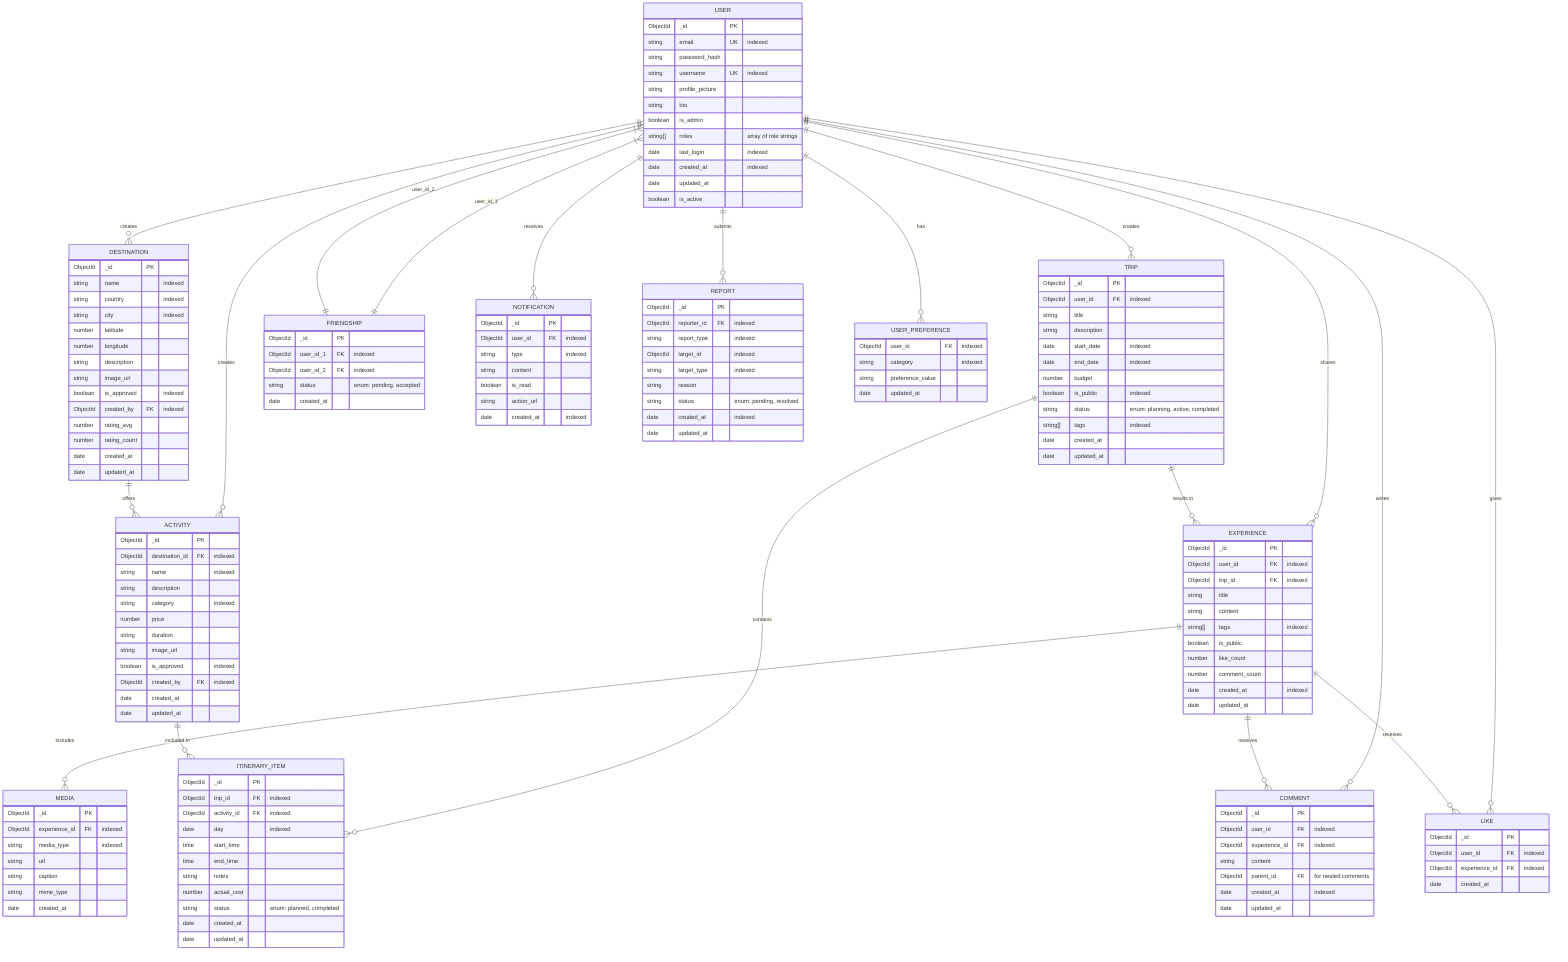 erDiagram
    USER {
        ObjectId _id PK
        string email UK "indexed"
        string password_hash
        string username UK "indexed"
        string profile_picture
        string bio
        boolean is_admin
        string[] roles "array of role strings"
        date last_login "indexed"
        date created_at "indexed"
        date updated_at
        boolean is_active
    }

    TRIP {
        ObjectId _id PK
        ObjectId user_id FK "indexed"
        string title
        string description
        date start_date "indexed"
        date end_date "indexed"
        number budget
        boolean is_public "indexed"
        string status "enum: planning, active, completed"
        string[] tags "indexed"
        date created_at
        date updated_at
    }

    DESTINATION {
        ObjectId _id PK
        string name "indexed"
        string country "indexed"
        string city "indexed"
        number latitude
        number longitude
        string description
        string image_url
        boolean is_approved "indexed"
        ObjectId created_by FK "indexed"
        number rating_avg
        number rating_count
        date created_at
        date updated_at
    }

    ACTIVITY {
        ObjectId _id PK
        ObjectId destination_id FK "indexed"
        string name "indexed"
        string description
        string category "indexed"
        number price
        string duration
        string image_url
        boolean is_approved "indexed"
        ObjectId created_by FK "indexed"
        date created_at
        date updated_at
    }

    ITINERARY_ITEM {
        ObjectId _id PK
        ObjectId trip_id FK "indexed"
        ObjectId activity_id FK "indexed"
        date day "indexed"
        time start_time
        time end_time
        string notes
        number actual_cost
        string status "enum: planned, completed"
        date created_at
        date updated_at
    }

    EXPERIENCE {
        ObjectId _id PK
        ObjectId user_id FK "indexed"
        ObjectId trip_id FK "indexed"
        string title
        string content
        string[] tags "indexed"
        boolean is_public
        number like_count
        number comment_count
        date created_at "indexed"
        date updated_at
    }

    MEDIA {
        ObjectId _id PK
        ObjectId experience_id FK "indexed"
        string media_type "indexed"
        string url
        string caption
        string mime_type
        date created_at
    }

    COMMENT {
        ObjectId _id PK
        ObjectId user_id FK "indexed"
        ObjectId experience_id FK "indexed"
        string content
        ObjectId parent_id FK "for nested comments"
        date created_at "indexed"
        date updated_at
    }

    LIKE {
        ObjectId _id PK
        ObjectId user_id FK "indexed"
        ObjectId experience_id FK "indexed"
        date created_at
    }

    FRIENDSHIP {
        ObjectId _id PK
        ObjectId user_id_1 FK "indexed"
        ObjectId user_id_2 FK "indexed"
        string status "enum: pending, accepted"
        date created_at
    }

    NOTIFICATION {
        ObjectId _id PK
        ObjectId user_id FK "indexed"
        string type "indexed"
        string content
        boolean is_read
        string action_url
        date created_at "indexed"
    }

    REPORT {
        ObjectId _id PK
        ObjectId reporter_id FK "indexed"
        string report_type "indexed"
        ObjectId target_id "indexed"
        string target_type "indexed"
        string reason
        string status "enum: pending, resolved"
        date created_at "indexed"
        date updated_at
    }

    USER_PREFERENCE {
        ObjectId user_id FK "indexed"
        string category "indexed"
        string preference_value
        date updated_at
    }

    %% Relationships
    USER ||--o{ TRIP : "creates"
    USER ||--o{ EXPERIENCE : "shares"
    USER ||--o{ COMMENT : "writes"
    USER ||--o{ LIKE : "gives"
    USER ||--o{ NOTIFICATION : "receives"
    USER ||--o{ USER_PREFERENCE : "has"
    USER ||--o{ DESTINATION : "creates"
    USER ||--o{ ACTIVITY : "creates"
    USER ||--o{ REPORT : "submits"

    TRIP ||--o{ ITINERARY_ITEM : "contains"
    TRIP ||--o{ EXPERIENCE : "results in"

    DESTINATION ||--o{ ACTIVITY : "offers"

    ACTIVITY ||--o{ ITINERARY_ITEM : "included in"

    EXPERIENCE ||--o{ MEDIA : "includes"
    EXPERIENCE ||--o{ COMMENT : "receives"
    EXPERIENCE ||--o{ LIKE : "receives"

    USER }|--|| FRIENDSHIP : "user_id_1"
    USER }|--|| FRIENDSHIP : "user_id_2"